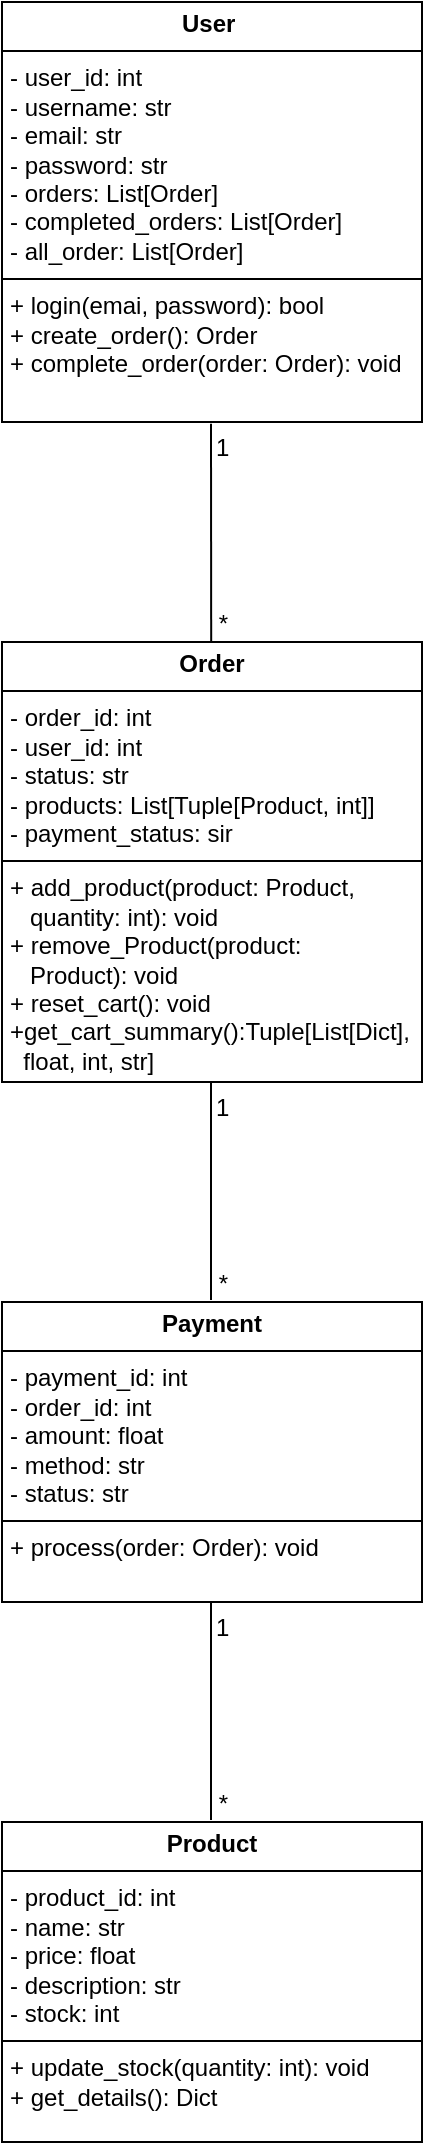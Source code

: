 <mxfile version="24.7.17">
  <diagram name="Page-1" id="Ttaqibq5a458Y55RLIsR">
    <mxGraphModel dx="913" dy="461" grid="1" gridSize="10" guides="1" tooltips="1" connect="1" arrows="1" fold="1" page="1" pageScale="1" pageWidth="850" pageHeight="1100" math="0" shadow="0">
      <root>
        <mxCell id="0" />
        <mxCell id="1" parent="0" />
        <mxCell id="KjpOEWPJbns5oaKT2om1-2" value="&lt;p style=&quot;margin:0px;margin-top:4px;text-align:center;&quot;&gt;&lt;span style=&quot;text-align: left;&quot;&gt;&lt;b&gt;User&amp;nbsp;&lt;/b&gt;&lt;/span&gt;&lt;br&gt;&lt;/p&gt;&lt;hr size=&quot;1&quot; style=&quot;border-style:solid;&quot;&gt;&lt;p style=&quot;margin:0px;margin-left:4px;&quot;&gt;- user_id: int&lt;br&gt;- username: str&lt;/p&gt;&lt;p style=&quot;margin:0px;margin-left:4px;&quot;&gt;- email: str&lt;/p&gt;&lt;p style=&quot;margin:0px;margin-left:4px;&quot;&gt;- password: str&lt;/p&gt;&lt;p style=&quot;margin:0px;margin-left:4px;&quot;&gt;- orders: List[Order]&lt;/p&gt;&lt;p style=&quot;margin:0px;margin-left:4px;&quot;&gt;- completed_orders: List[Order]&lt;/p&gt;&lt;p style=&quot;margin:0px;margin-left:4px;&quot;&gt;- all_order: List[Order]&lt;/p&gt;&lt;hr size=&quot;1&quot; style=&quot;border-style:solid;&quot;&gt;&lt;p style=&quot;margin:0px;margin-left:4px;&quot;&gt;+ login(emai, password): bool&lt;/p&gt;&lt;p style=&quot;margin:0px;margin-left:4px;&quot;&gt;+ create_order(): Order&lt;/p&gt;&lt;p style=&quot;margin:0px;margin-left:4px;&quot;&gt;+ complete_order(order: Order): void&lt;/p&gt;" style="verticalAlign=top;align=left;overflow=fill;html=1;whiteSpace=wrap;" vertex="1" parent="1">
          <mxGeometry x="90" y="80" width="210" height="210" as="geometry" />
        </mxCell>
        <mxCell id="KjpOEWPJbns5oaKT2om1-5" value="&lt;p style=&quot;margin:0px;margin-top:4px;text-align:center;&quot;&gt;&lt;b&gt;Order&lt;/b&gt;&lt;/p&gt;&lt;hr size=&quot;1&quot; style=&quot;border-style:solid;&quot;&gt;&lt;p style=&quot;margin:0px;margin-left:4px;&quot;&gt;- order_id: int&lt;br&gt;- user_id: int&lt;/p&gt;&lt;p style=&quot;margin:0px;margin-left:4px;&quot;&gt;- status: str&lt;/p&gt;&lt;p style=&quot;margin:0px;margin-left:4px;&quot;&gt;- products: List[Tuple[Product, int]]&lt;/p&gt;&lt;p style=&quot;margin:0px;margin-left:4px;&quot;&gt;- payment_status: sir&lt;/p&gt;&lt;hr size=&quot;1&quot; style=&quot;border-style:solid;&quot;&gt;&lt;p style=&quot;margin:0px;margin-left:4px;&quot;&gt;+ add_product(product: Product,&amp;nbsp; &amp;nbsp; &amp;nbsp; &amp;nbsp; &amp;nbsp; &amp;nbsp; &amp;nbsp;quantity: int): void&lt;/p&gt;&lt;p style=&quot;margin:0px;margin-left:4px;&quot;&gt;+ remove_Product(product:&amp;nbsp; &amp;nbsp; &amp;nbsp; &amp;nbsp; &amp;nbsp; &amp;nbsp; &amp;nbsp; &amp;nbsp; &amp;nbsp; &amp;nbsp; &amp;nbsp;Product): void&lt;/p&gt;&lt;p style=&quot;margin:0px;margin-left:4px;&quot;&gt;+ reset_cart(): void&lt;/p&gt;&lt;p style=&quot;margin:0px;margin-left:4px;&quot;&gt;+get_cart_summary():Tuple[List[Dict],&amp;nbsp; &amp;nbsp; float, int, str]&amp;nbsp;&amp;nbsp;&lt;/p&gt;" style="verticalAlign=top;align=left;overflow=fill;html=1;whiteSpace=wrap;" vertex="1" parent="1">
          <mxGeometry x="90" y="400" width="210" height="220" as="geometry" />
        </mxCell>
        <mxCell id="KjpOEWPJbns5oaKT2om1-9" value="" style="endArrow=none;html=1;rounded=0;exitX=0.571;exitY=1.004;exitDx=0;exitDy=0;exitPerimeter=0;" edge="1" parent="1">
          <mxGeometry relative="1" as="geometry">
            <mxPoint x="194.5" y="290.84" as="sourcePoint" />
            <mxPoint x="194.59" y="400" as="targetPoint" />
            <Array as="points" />
          </mxGeometry>
        </mxCell>
        <mxCell id="KjpOEWPJbns5oaKT2om1-10" value="1" style="resizable=0;html=1;whiteSpace=wrap;align=left;verticalAlign=bottom;" connectable="0" vertex="1" parent="KjpOEWPJbns5oaKT2om1-9">
          <mxGeometry x="-1" relative="1" as="geometry">
            <mxPoint y="21" as="offset" />
          </mxGeometry>
        </mxCell>
        <mxCell id="KjpOEWPJbns5oaKT2om1-11" value="*" style="resizable=0;html=1;whiteSpace=wrap;align=right;verticalAlign=bottom;" connectable="0" vertex="1" parent="KjpOEWPJbns5oaKT2om1-9">
          <mxGeometry x="1" relative="1" as="geometry">
            <mxPoint x="10" as="offset" />
          </mxGeometry>
        </mxCell>
        <mxCell id="KjpOEWPJbns5oaKT2om1-15" value="" style="endArrow=none;html=1;rounded=0;exitX=0.571;exitY=1.004;exitDx=0;exitDy=0;exitPerimeter=0;" edge="1" parent="1">
          <mxGeometry relative="1" as="geometry">
            <mxPoint x="194.5" y="620" as="sourcePoint" />
            <mxPoint x="194.5" y="729" as="targetPoint" />
            <Array as="points" />
          </mxGeometry>
        </mxCell>
        <mxCell id="KjpOEWPJbns5oaKT2om1-16" value="1" style="resizable=0;html=1;whiteSpace=wrap;align=left;verticalAlign=bottom;" connectable="0" vertex="1" parent="KjpOEWPJbns5oaKT2om1-15">
          <mxGeometry x="-1" relative="1" as="geometry">
            <mxPoint y="21" as="offset" />
          </mxGeometry>
        </mxCell>
        <mxCell id="KjpOEWPJbns5oaKT2om1-17" value="*" style="resizable=0;html=1;whiteSpace=wrap;align=right;verticalAlign=bottom;" connectable="0" vertex="1" parent="KjpOEWPJbns5oaKT2om1-15">
          <mxGeometry x="1" relative="1" as="geometry">
            <mxPoint x="10" as="offset" />
          </mxGeometry>
        </mxCell>
        <mxCell id="KjpOEWPJbns5oaKT2om1-18" value="&lt;p style=&quot;margin:0px;margin-top:4px;text-align:center;&quot;&gt;&lt;b&gt;Payment&lt;/b&gt;&lt;/p&gt;&lt;hr size=&quot;1&quot; style=&quot;border-style:solid;&quot;&gt;&lt;p style=&quot;margin:0px;margin-left:4px;&quot;&gt;- payment_id: int&lt;br&gt;- order_id: int&lt;/p&gt;&lt;p style=&quot;margin:0px;margin-left:4px;&quot;&gt;- amount: float&lt;/p&gt;&lt;p style=&quot;margin:0px;margin-left:4px;&quot;&gt;- method: str&lt;/p&gt;&lt;p style=&quot;margin:0px;margin-left:4px;&quot;&gt;- status: str&lt;/p&gt;&lt;hr size=&quot;1&quot; style=&quot;border-style:solid;&quot;&gt;&lt;p style=&quot;margin:0px;margin-left:4px;&quot;&gt;+ process(order: Order): void&lt;br&gt;&lt;/p&gt;" style="verticalAlign=top;align=left;overflow=fill;html=1;whiteSpace=wrap;" vertex="1" parent="1">
          <mxGeometry x="90" y="730" width="210" height="150" as="geometry" />
        </mxCell>
        <mxCell id="KjpOEWPJbns5oaKT2om1-19" value="" style="endArrow=none;html=1;rounded=0;exitX=0.571;exitY=1.004;exitDx=0;exitDy=0;exitPerimeter=0;" edge="1" parent="1">
          <mxGeometry relative="1" as="geometry">
            <mxPoint x="194.5" y="880" as="sourcePoint" />
            <mxPoint x="194.5" y="989" as="targetPoint" />
            <Array as="points" />
          </mxGeometry>
        </mxCell>
        <mxCell id="KjpOEWPJbns5oaKT2om1-20" value="1" style="resizable=0;html=1;whiteSpace=wrap;align=left;verticalAlign=bottom;" connectable="0" vertex="1" parent="KjpOEWPJbns5oaKT2om1-19">
          <mxGeometry x="-1" relative="1" as="geometry">
            <mxPoint y="21" as="offset" />
          </mxGeometry>
        </mxCell>
        <mxCell id="KjpOEWPJbns5oaKT2om1-21" value="*" style="resizable=0;html=1;whiteSpace=wrap;align=right;verticalAlign=bottom;" connectable="0" vertex="1" parent="KjpOEWPJbns5oaKT2om1-19">
          <mxGeometry x="1" relative="1" as="geometry">
            <mxPoint x="10" as="offset" />
          </mxGeometry>
        </mxCell>
        <mxCell id="KjpOEWPJbns5oaKT2om1-22" value="&lt;p style=&quot;margin:0px;margin-top:4px;text-align:center;&quot;&gt;&lt;b&gt;Product&lt;/b&gt;&lt;/p&gt;&lt;hr size=&quot;1&quot; style=&quot;border-style:solid;&quot;&gt;&lt;p style=&quot;margin:0px;margin-left:4px;&quot;&gt;- product_id: int&lt;br&gt;- name: str&lt;/p&gt;&lt;p style=&quot;margin:0px;margin-left:4px;&quot;&gt;- price: float&lt;/p&gt;&lt;p style=&quot;margin:0px;margin-left:4px;&quot;&gt;- description: str&lt;/p&gt;&lt;p style=&quot;margin:0px;margin-left:4px;&quot;&gt;- stock: int&lt;/p&gt;&lt;hr size=&quot;1&quot; style=&quot;border-style:solid;&quot;&gt;&lt;p style=&quot;margin:0px;margin-left:4px;&quot;&gt;+ update_stock(quantity: int): void&lt;br&gt;&lt;/p&gt;&lt;p style=&quot;margin:0px;margin-left:4px;&quot;&gt;+ get_details(): Dict&lt;/p&gt;" style="verticalAlign=top;align=left;overflow=fill;html=1;whiteSpace=wrap;" vertex="1" parent="1">
          <mxGeometry x="90" y="990" width="210" height="160" as="geometry" />
        </mxCell>
      </root>
    </mxGraphModel>
  </diagram>
</mxfile>
